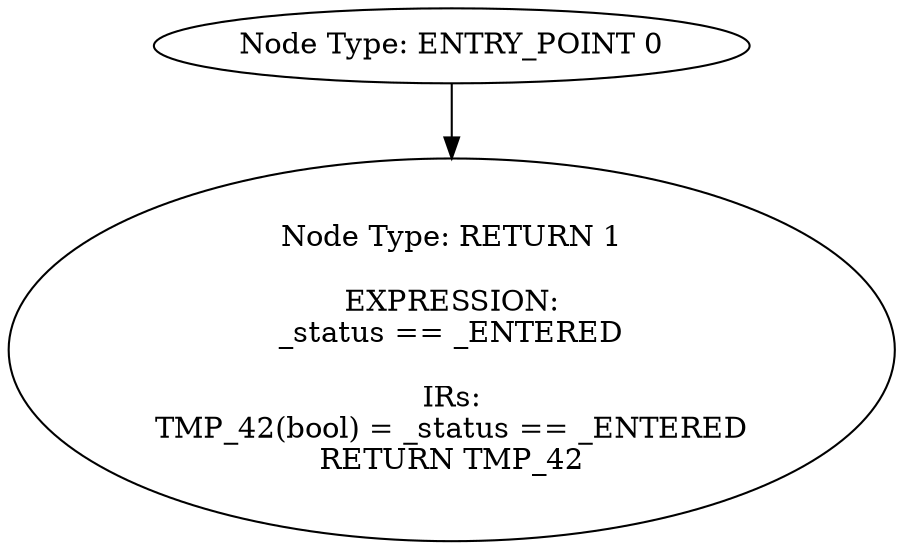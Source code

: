 digraph{
0[label="Node Type: ENTRY_POINT 0
"];
0->1;
1[label="Node Type: RETURN 1

EXPRESSION:
_status == _ENTERED

IRs:
TMP_42(bool) = _status == _ENTERED
RETURN TMP_42"];
}
